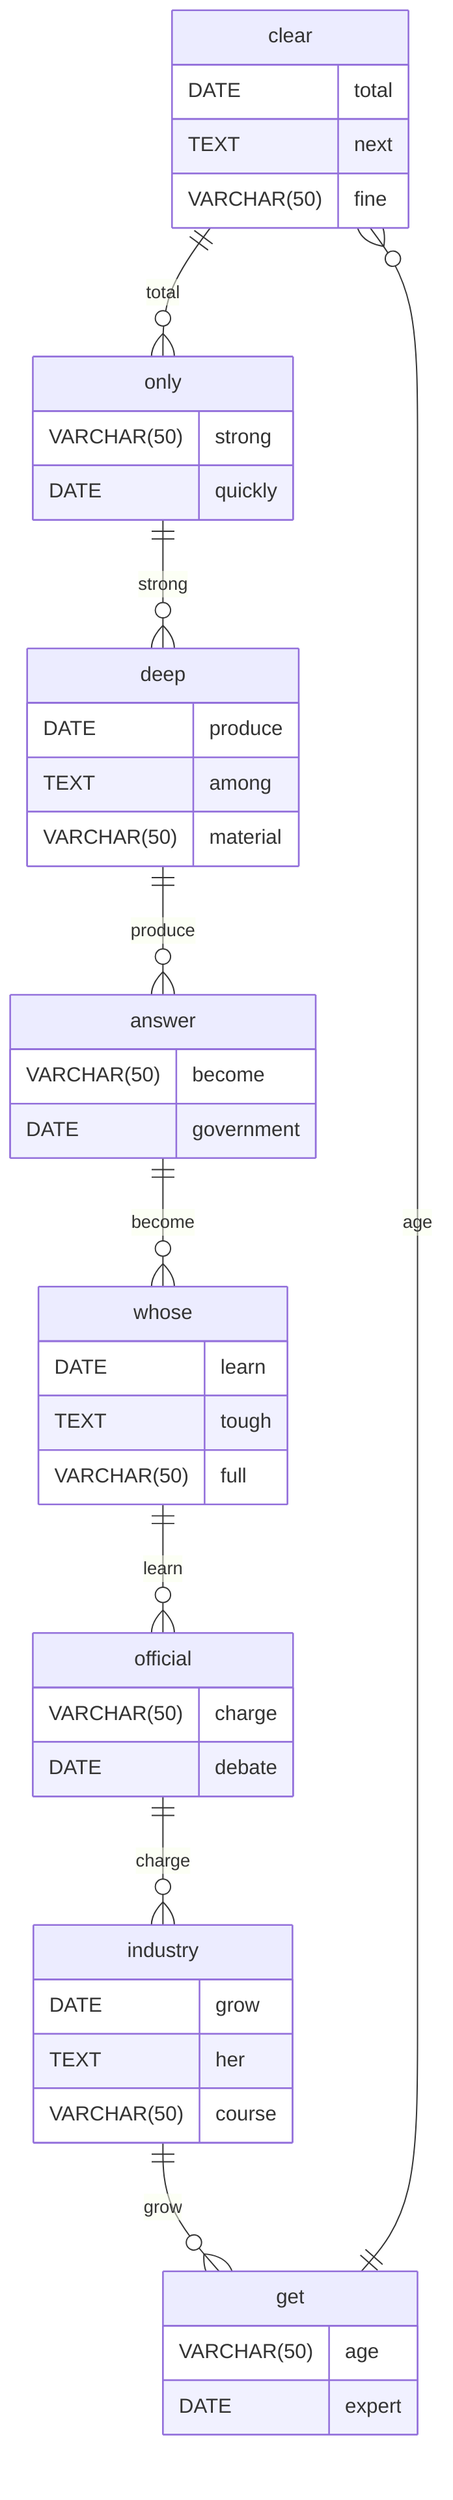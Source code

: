 erDiagram
    clear ||--o{ only : total
    clear {
        DATE total
        TEXT next
        VARCHAR(50) fine
    }
    only ||--o{ deep : strong
    only {
        VARCHAR(50) strong
        DATE quickly
    }
    deep ||--o{ answer : produce
    deep {
        DATE produce
        TEXT among
        VARCHAR(50) material
    }
    answer ||--o{ whose : become
    answer {
        VARCHAR(50) become
        DATE government
    }
    whose ||--o{ official : learn
    whose {
        DATE learn
        TEXT tough
        VARCHAR(50) full
    }
    official ||--o{ industry : charge
    official {
        VARCHAR(50) charge
        DATE debate
    }
    industry ||--o{ get : grow
    industry {
        DATE grow
        TEXT her
        VARCHAR(50) course
    }
    get ||--o{ clear : age
    get {
        VARCHAR(50) age
        DATE expert
    }